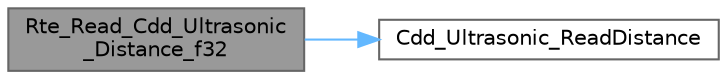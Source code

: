 digraph "Rte_Read_Cdd_Ultrasonic_Distance_f32"
{
 // LATEX_PDF_SIZE
  bgcolor="transparent";
  edge [fontname=Helvetica,fontsize=10,labelfontname=Helvetica,labelfontsize=10];
  node [fontname=Helvetica,fontsize=10,shape=box,height=0.2,width=0.4];
  rankdir="LR";
  Node1 [id="Node000001",label="Rte_Read_Cdd_Ultrasonic\l_Distance_f32",height=0.2,width=0.4,color="gray40", fillcolor="grey60", style="filled", fontcolor="black",tooltip="Read ultrasonic distance."];
  Node1 -> Node2 [id="edge1_Node000001_Node000002",color="steelblue1",style="solid",tooltip=" "];
  Node2 [id="Node000002",label="Cdd_Ultrasonic_ReadDistance",height=0.2,width=0.4,color="grey40", fillcolor="white", style="filled",URL="$_cdd___ultrasonic_8c.html#a9886672af114f6c73917844edf0b4e80",tooltip="Cdd_Ultrasonic module read distance function."];
}
